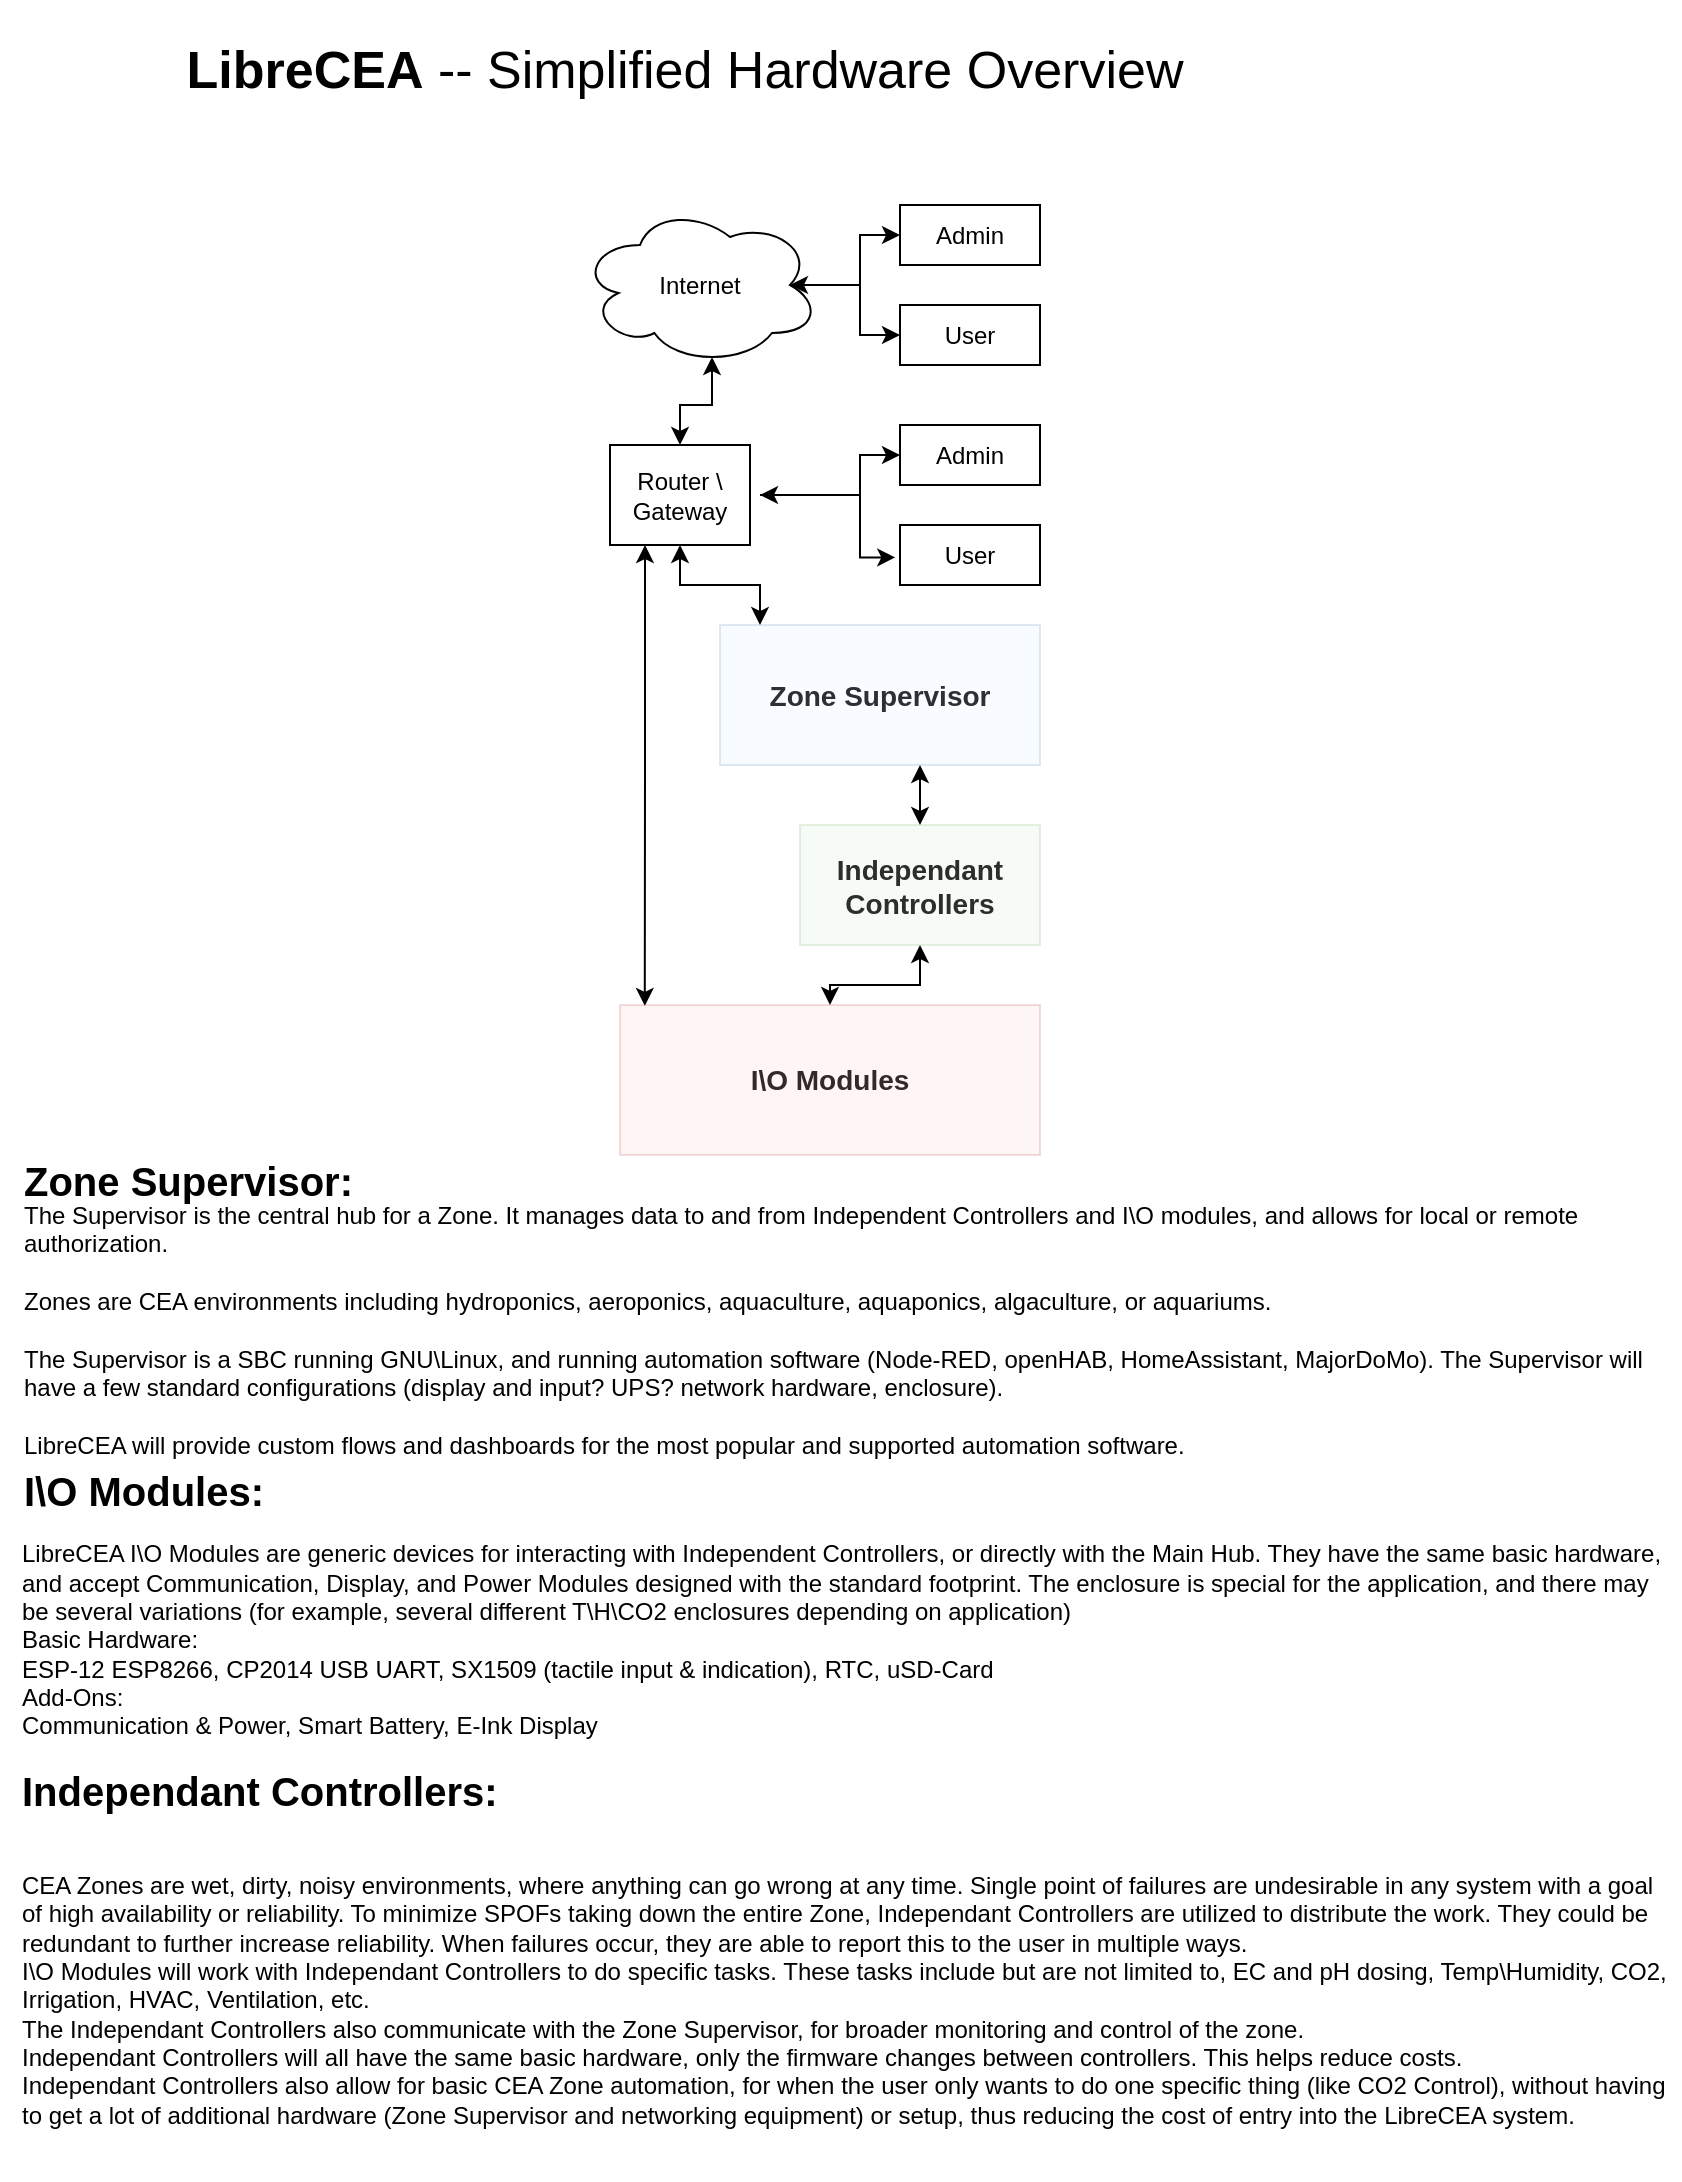 <mxfile version="10.5.9" type="github"><diagram id="lHuOdpOVYgb51NkdjdwG" name="Page-1"><mxGraphModel dx="1394" dy="768" grid="1" gridSize="10" guides="1" tooltips="1" connect="1" arrows="1" fold="1" page="1" pageScale="1" pageWidth="850" pageHeight="1100" math="0" shadow="0"><root><mxCell id="0"/><mxCell id="1" parent="0"/><mxCell id="tdYft_qdfQxpk9Tk_KxI-16" style="edgeStyle=orthogonalEdgeStyle;rounded=0;orthogonalLoop=1;jettySize=auto;html=1;entryX=0;entryY=0.5;entryDx=0;entryDy=0;" parent="1" source="tdYft_qdfQxpk9Tk_KxI-1" target="tdYft_qdfQxpk9Tk_KxI-6" edge="1"><mxGeometry relative="1" as="geometry"/></mxCell><mxCell id="tdYft_qdfQxpk9Tk_KxI-17" style="edgeStyle=orthogonalEdgeStyle;rounded=0;orthogonalLoop=1;jettySize=auto;html=1;exitX=0.875;exitY=0.5;exitDx=0;exitDy=0;exitPerimeter=0;entryX=0;entryY=0.5;entryDx=0;entryDy=0;startArrow=classic;startFill=1;" parent="1" source="tdYft_qdfQxpk9Tk_KxI-1" target="tdYft_qdfQxpk9Tk_KxI-2" edge="1"><mxGeometry relative="1" as="geometry"/></mxCell><mxCell id="tdYft_qdfQxpk9Tk_KxI-1" value="" style="ellipse;shape=cloud;whiteSpace=wrap;html=1;" parent="1" vertex="1"><mxGeometry x="290" y="102.5" width="120" height="80" as="geometry"/></mxCell><mxCell id="tdYft_qdfQxpk9Tk_KxI-2" value="" style="rounded=0;whiteSpace=wrap;html=1;" parent="1" vertex="1"><mxGeometry x="450" y="102.5" width="70" height="30" as="geometry"/></mxCell><mxCell id="tdYft_qdfQxpk9Tk_KxI-3" value="&lt;div&gt;Admin&lt;/div&gt;" style="text;html=1;strokeColor=none;fillColor=none;align=center;verticalAlign=middle;whiteSpace=wrap;rounded=0;" parent="1" vertex="1"><mxGeometry x="465" y="107.5" width="40" height="20" as="geometry"/></mxCell><mxCell id="tdYft_qdfQxpk9Tk_KxI-6" value="" style="rounded=0;whiteSpace=wrap;html=1;" parent="1" vertex="1"><mxGeometry x="450" y="152.5" width="70" height="30" as="geometry"/></mxCell><mxCell id="tdYft_qdfQxpk9Tk_KxI-7" value="User" style="text;html=1;strokeColor=none;fillColor=none;align=center;verticalAlign=middle;whiteSpace=wrap;rounded=0;" parent="1" vertex="1"><mxGeometry x="465" y="157.5" width="40" height="20" as="geometry"/></mxCell><mxCell id="tdYft_qdfQxpk9Tk_KxI-8" value="&lt;div&gt;Internet&lt;/div&gt;" style="text;html=1;strokeColor=none;fillColor=none;align=center;verticalAlign=middle;whiteSpace=wrap;rounded=0;" parent="1" vertex="1"><mxGeometry x="330" y="132.5" width="40" height="20" as="geometry"/></mxCell><mxCell id="tdYft_qdfQxpk9Tk_KxI-9" value="" style="rounded=0;whiteSpace=wrap;html=1;" parent="1" vertex="1"><mxGeometry x="450" y="212.5" width="70" height="30" as="geometry"/></mxCell><mxCell id="tdYft_qdfQxpk9Tk_KxI-10" value="&lt;div&gt;Admin&lt;/div&gt;" style="text;html=1;strokeColor=none;fillColor=none;align=center;verticalAlign=middle;whiteSpace=wrap;rounded=0;" parent="1" vertex="1"><mxGeometry x="465" y="217.5" width="40" height="20" as="geometry"/></mxCell><mxCell id="tdYft_qdfQxpk9Tk_KxI-11" value="" style="rounded=0;whiteSpace=wrap;html=1;" parent="1" vertex="1"><mxGeometry x="450" y="262.5" width="70" height="30" as="geometry"/></mxCell><mxCell id="tdYft_qdfQxpk9Tk_KxI-12" value="User" style="text;html=1;strokeColor=none;fillColor=none;align=center;verticalAlign=middle;whiteSpace=wrap;rounded=0;" parent="1" vertex="1"><mxGeometry x="465" y="267.5" width="40" height="20" as="geometry"/></mxCell><mxCell id="tdYft_qdfQxpk9Tk_KxI-15" style="edgeStyle=orthogonalEdgeStyle;orthogonalLoop=1;jettySize=auto;html=1;exitX=0.5;exitY=0;exitDx=0;exitDy=0;entryX=0.55;entryY=0.95;entryDx=0;entryDy=0;entryPerimeter=0;rounded=0;startArrow=classic;startFill=1;" parent="1" source="tdYft_qdfQxpk9Tk_KxI-13" target="tdYft_qdfQxpk9Tk_KxI-1" edge="1"><mxGeometry relative="1" as="geometry"><Array as="points"><mxPoint x="340" y="202.5"/><mxPoint x="356" y="202.5"/></Array></mxGeometry></mxCell><mxCell id="tdYft_qdfQxpk9Tk_KxI-29" style="edgeStyle=orthogonalEdgeStyle;rounded=0;orthogonalLoop=1;jettySize=auto;html=1;exitX=0.25;exitY=1;exitDx=0;exitDy=0;entryX=0.059;entryY=0.006;entryDx=0;entryDy=0;entryPerimeter=0;startArrow=classic;startFill=1;" parent="1" source="tdYft_qdfQxpk9Tk_KxI-13" target="tdYft_qdfQxpk9Tk_KxI-27" edge="1"><mxGeometry relative="1" as="geometry"><Array as="points"><mxPoint x="323" y="388"/></Array></mxGeometry></mxCell><mxCell id="tdYft_qdfQxpk9Tk_KxI-13" value="" style="rounded=0;whiteSpace=wrap;html=1;" parent="1" vertex="1"><mxGeometry x="305" y="222.5" width="70" height="50" as="geometry"/></mxCell><mxCell id="tdYft_qdfQxpk9Tk_KxI-18" style="edgeStyle=orthogonalEdgeStyle;rounded=0;orthogonalLoop=1;jettySize=auto;html=1;entryX=0;entryY=0.5;entryDx=0;entryDy=0;" parent="1" source="tdYft_qdfQxpk9Tk_KxI-14" target="tdYft_qdfQxpk9Tk_KxI-9" edge="1"><mxGeometry relative="1" as="geometry"><Array as="points"><mxPoint x="430" y="247.5"/><mxPoint x="430" y="227.5"/></Array></mxGeometry></mxCell><mxCell id="tdYft_qdfQxpk9Tk_KxI-19" style="edgeStyle=orthogonalEdgeStyle;rounded=0;orthogonalLoop=1;jettySize=auto;html=1;entryX=-0.034;entryY=0.54;entryDx=0;entryDy=0;entryPerimeter=0;startArrow=classic;startFill=1;" parent="1" source="tdYft_qdfQxpk9Tk_KxI-14" target="tdYft_qdfQxpk9Tk_KxI-11" edge="1"><mxGeometry relative="1" as="geometry"><Array as="points"><mxPoint x="430" y="247.5"/><mxPoint x="430" y="278.5"/></Array></mxGeometry></mxCell><mxCell id="tdYft_qdfQxpk9Tk_KxI-14" value="Router \ Gateway" style="text;html=1;strokeColor=none;fillColor=none;align=center;verticalAlign=middle;whiteSpace=wrap;rounded=0;" parent="1" vertex="1"><mxGeometry x="300" y="232.5" width="80" height="30" as="geometry"/></mxCell><mxCell id="tdYft_qdfQxpk9Tk_KxI-21" value="&lt;b&gt;&lt;font style=&quot;font-size: 14px&quot;&gt;Zone Supervisor&lt;/font&gt;&lt;/b&gt;" style="text;html=1;strokeColor=none;fillColor=none;align=center;verticalAlign=middle;whiteSpace=wrap;rounded=0;" parent="1" vertex="1"><mxGeometry x="360" y="337.5" width="160" height="20" as="geometry"/></mxCell><mxCell id="tdYft_qdfQxpk9Tk_KxI-24" style="edgeStyle=orthogonalEdgeStyle;rounded=0;orthogonalLoop=1;jettySize=auto;html=1;exitX=0.125;exitY=0;exitDx=0;exitDy=0;entryX=0.5;entryY=1;entryDx=0;entryDy=0;startArrow=classic;startFill=1;exitPerimeter=0;" parent="1" source="tdYft_qdfQxpk9Tk_KxI-20" target="tdYft_qdfQxpk9Tk_KxI-13" edge="1"><mxGeometry relative="1" as="geometry"><mxPoint x="359.667" y="352.5" as="sourcePoint"/></mxGeometry></mxCell><mxCell id="tdYft_qdfQxpk9Tk_KxI-30" style="edgeStyle=orthogonalEdgeStyle;rounded=0;orthogonalLoop=1;jettySize=auto;html=1;entryX=0.625;entryY=1;entryDx=0;entryDy=0;entryPerimeter=0;startArrow=classic;startFill=1;exitX=0.5;exitY=0;exitDx=0;exitDy=0;" parent="1" source="tdYft_qdfQxpk9Tk_KxI-25" target="tdYft_qdfQxpk9Tk_KxI-20" edge="1"><mxGeometry relative="1" as="geometry"/></mxCell><mxCell id="tdYft_qdfQxpk9Tk_KxI-26" value="&lt;font style=&quot;font-size: 14px&quot;&gt;&lt;b&gt;Independant Controllers&lt;/b&gt;&lt;/font&gt;" style="text;html=1;strokeColor=none;fillColor=none;align=center;verticalAlign=middle;whiteSpace=wrap;rounded=0;" parent="1" vertex="1"><mxGeometry x="410" y="427.5" width="100" height="30" as="geometry"/></mxCell><mxCell id="tdYft_qdfQxpk9Tk_KxI-28" value="&lt;font style=&quot;font-size: 14px&quot;&gt;&lt;b&gt;I\O Modules&lt;/b&gt;&lt;/font&gt;" style="text;html=1;strokeColor=none;fillColor=none;align=center;verticalAlign=middle;whiteSpace=wrap;rounded=0;" parent="1" vertex="1"><mxGeometry x="310" y="530" width="210" height="20" as="geometry"/></mxCell><UserObject label="" tooltip="The Supervisor is the central hub for a Zone. It manages data to and from Independent Controllers and I\O modules, and allows for local or remote authorization. &#xA;&#xA;Zones are CEA environments including hydroponics, aeroponics, aquaculture, aquaponics, algaculture, or aquariums. &#xA;&#xA;The Supervisor is a SBC running GNU\Linux, and running automation software (Node-RED, openHAB, HomeAssistant, MajorDoMo). The Supervisor will have a few standard configurations (display and input? UPS? network hardware, enclosure).  &#xA;&#xA;LibreCEA will provide custom flows and dashboards for the most popular and supported automation software. " id="tdYft_qdfQxpk9Tk_KxI-20"><mxCell style="rounded=0;whiteSpace=wrap;html=1;fillColor=#dae8fc;strokeColor=#6c8ebf;opacity=20;" parent="1" vertex="1"><mxGeometry x="360" y="312.5" width="160" height="70" as="geometry"/></mxCell></UserObject><mxCell id="tdYft_qdfQxpk9Tk_KxI-34" style="edgeStyle=orthogonalEdgeStyle;rounded=0;orthogonalLoop=1;jettySize=auto;html=1;entryX=0.5;entryY=0;entryDx=0;entryDy=0;startArrow=classic;startFill=1;" parent="1" source="tdYft_qdfQxpk9Tk_KxI-25" target="tdYft_qdfQxpk9Tk_KxI-27" edge="1"><mxGeometry relative="1" as="geometry"/></mxCell><UserObject label="" tooltip="LibreCEA I\O Modules are generic devices for interacting with Independent Controllers, or directly with the Zone Supervisor. They have the same basic hardware, and accept Communication, Display, and Power Modules designed with the standard footprint. The enclosure is special for the application, and there may be several variations (for example, several different T\H\CO2 enclosures depending on application)&#xA;&#xA;Basic Hardware: &#xA;ESP-12 ESP8266, CP2014 USB UART, SX1509 (tactile input &amp; indication), RTC, uSD-Card&#xA;&#xA;Add-Ons:&#xA;Communication &amp; Power, Smart Battery, E-Ink Display  &#xA;  &#xA;See I\O Module datasheet&#xA;" id="tdYft_qdfQxpk9Tk_KxI-25"><mxCell style="rounded=0;whiteSpace=wrap;html=1;fillColor=#d5e8d4;strokeColor=#82b366;opacity=20;" parent="1" vertex="1"><mxGeometry x="400" y="412.5" width="120" height="60" as="geometry"/></mxCell></UserObject><UserObject label="" tooltip="LibreCEA I\O Modules are generic devices for interacting with Independent Controllers, or directly with the Zone Supervisor. They have the same basic hardware, and accept Communication, Display, and Power Modules designed with the standard footprint. The enclosure is special for the application, and there may be several variations (for example, several different T\H\CO2 enclosures depending on application)&#xA;&#xA;Basic Hardware: &#xA;ESP-12 ESP8266, CP2014 USB UART, SX1509 (tactile input &amp; indication), RTC, uSD-Card&#xA;&#xA;Add-Ons:&#xA;Communication &amp; Power, Smart Battery, E-Ink Display  &#xA;  &#xA;See I\O Module datasheet&#xA;" id="tdYft_qdfQxpk9Tk_KxI-27"><mxCell style="rounded=0;whiteSpace=wrap;html=1;fillColor=#f8cecc;strokeColor=#b85450;opacity=20;" parent="1" vertex="1"><mxGeometry x="310" y="502.5" width="210" height="75" as="geometry"/></mxCell></UserObject><mxCell id="tdYft_qdfQxpk9Tk_KxI-35" value="&lt;font style=&quot;font-size: 26px&quot;&gt;&lt;b&gt;&lt;font style=&quot;font-size: 26px&quot;&gt;LibreCEA&lt;/font&gt;&lt;/b&gt; -- Simplified Hardware Overview&lt;/font&gt;" style="text;html=1;strokeColor=none;fillColor=none;align=center;verticalAlign=middle;whiteSpace=wrap;rounded=0;opacity=20;" parent="1" vertex="1"><mxGeometry width="685" height="70" as="geometry"/></mxCell><mxCell id="uxmPzHIIB_wRcAZ31IRI-1" value="&lt;div align=&quot;left&quot;&gt;&lt;b&gt;&lt;font style=&quot;font-size: 20px&quot;&gt;Zone Supervisor:&lt;/font&gt;&lt;/b&gt;&lt;/div&gt;" style="text;html=1;strokeColor=none;fillColor=none;align=left;verticalAlign=middle;whiteSpace=wrap;rounded=0;" parent="1" vertex="1"><mxGeometry x="10" y="560" width="210" height="60" as="geometry"/></mxCell><mxCell id="uxmPzHIIB_wRcAZ31IRI-2" value="&lt;div align=&quot;left&quot;&gt;&lt;b&gt;&lt;font style=&quot;font-size: 20px&quot;&gt;Independant Controllers:&lt;br&gt;&lt;/font&gt;&lt;/b&gt;&lt;/div&gt;" style="text;html=1;strokeColor=none;fillColor=none;align=left;verticalAlign=middle;whiteSpace=wrap;rounded=0;" parent="1" vertex="1"><mxGeometry x="9" y="880" width="330" height="30" as="geometry"/></mxCell><mxCell id="uxmPzHIIB_wRcAZ31IRI-3" value="&lt;b&gt;&lt;font style=&quot;font-size: 20px&quot;&gt;I\O Modules:&lt;/font&gt;&lt;/b&gt;" style="text;html=1;strokeColor=none;fillColor=none;align=left;verticalAlign=middle;whiteSpace=wrap;rounded=0;" parent="1" vertex="1"><mxGeometry x="10" y="730" width="210" height="30" as="geometry"/></mxCell><mxCell id="uxmPzHIIB_wRcAZ31IRI-4" value="The Supervisor is the central hub for a Zone. It manages data to and from Independent Controllers and I\O modules, and allows for local or remote authorization. &lt;br&gt;&lt;br&gt;Zones are CEA environments including hydroponics, aeroponics, aquaculture, aquaponics, algaculture, or aquariums. &lt;br&gt;&lt;br&gt;The Supervisor is a SBC running GNU\Linux, and running automation software (Node-RED, openHAB, HomeAssistant, MajorDoMo). The Supervisor will have a few standard configurations (display and input? UPS? network hardware, enclosure). &amp;nbsp;&lt;br&gt;&lt;br&gt;LibreCEA will provide custom flows and dashboards for the most popular and supported automation software. " style="text;html=1;strokeColor=none;fillColor=none;align=left;verticalAlign=middle;whiteSpace=wrap;rounded=0;" parent="1" vertex="1"><mxGeometry x="10" y="600" width="830" height="130" as="geometry"/></mxCell><mxCell id="uxmPzHIIB_wRcAZ31IRI-5" value="LibreCEA I\O Modules are generic devices for interacting with Independent Controllers, or directly with the Main Hub. They have the same basic hardware, and accept Communication, Display, and Power Modules designed with the standard footprint. The enclosure is special for the application, and there may be several variations (for example, several different T\H\CO2 enclosures depending on application)&lt;br&gt;Basic Hardware: &lt;br&gt;ESP-12 ESP8266, CP2014 USB UART, SX1509 (tactile input &amp;amp; indication), RTC, uSD-Card&lt;br&gt;Add-Ons:&lt;br&gt;Communication &amp;amp; Power, Smart Battery, E-Ink Display&amp;nbsp; " style="text;html=1;strokeColor=none;fillColor=none;align=left;verticalAlign=middle;whiteSpace=wrap;rounded=0;" parent="1" vertex="1"><mxGeometry x="9" y="760" width="831" height="120" as="geometry"/></mxCell><mxCell id="uxmPzHIIB_wRcAZ31IRI-6" value="CEA Zones are wet, dirty, noisy environments, where anything can go wrong at any time. Single point of failures are undesirable in any system with a goal of high availability or reliability. To minimize SPOFs taking down the entire Zone, Independant Controllers are utilized to distribute the work. They could be redundant to further increase reliability. When failures occur, they are able to report this to the user in multiple ways.&lt;br&gt;I\O Modules will work with Independant Controllers to do specific tasks. These tasks include but are not limited to, EC and pH dosing, Temp\Humidity, CO2, Irrigation, HVAC, Ventilation, etc. &lt;br&gt;The Independant Controllers also communicate with the Zone Supervisor, for broader monitoring and control of the zone. &lt;br&gt;Independant Controllers will all have the same basic hardware, only the firmware changes between controllers. This helps reduce costs. &lt;br&gt;Independant Controllers also allow for basic CEA Zone automation, for when the user only wants to do one specific thing (like CO2 Control), without having to get a lot of additional hardware (Zone Supervisor and networking equipment) or setup, thus reducing the cost of entry into the LibreCEA system.&amp;nbsp; " style="text;html=1;strokeColor=none;fillColor=none;align=left;verticalAlign=middle;whiteSpace=wrap;rounded=0;" parent="1" vertex="1"><mxGeometry x="9" y="910" width="830" height="180" as="geometry"/></mxCell></root></mxGraphModel></diagram></mxfile>
